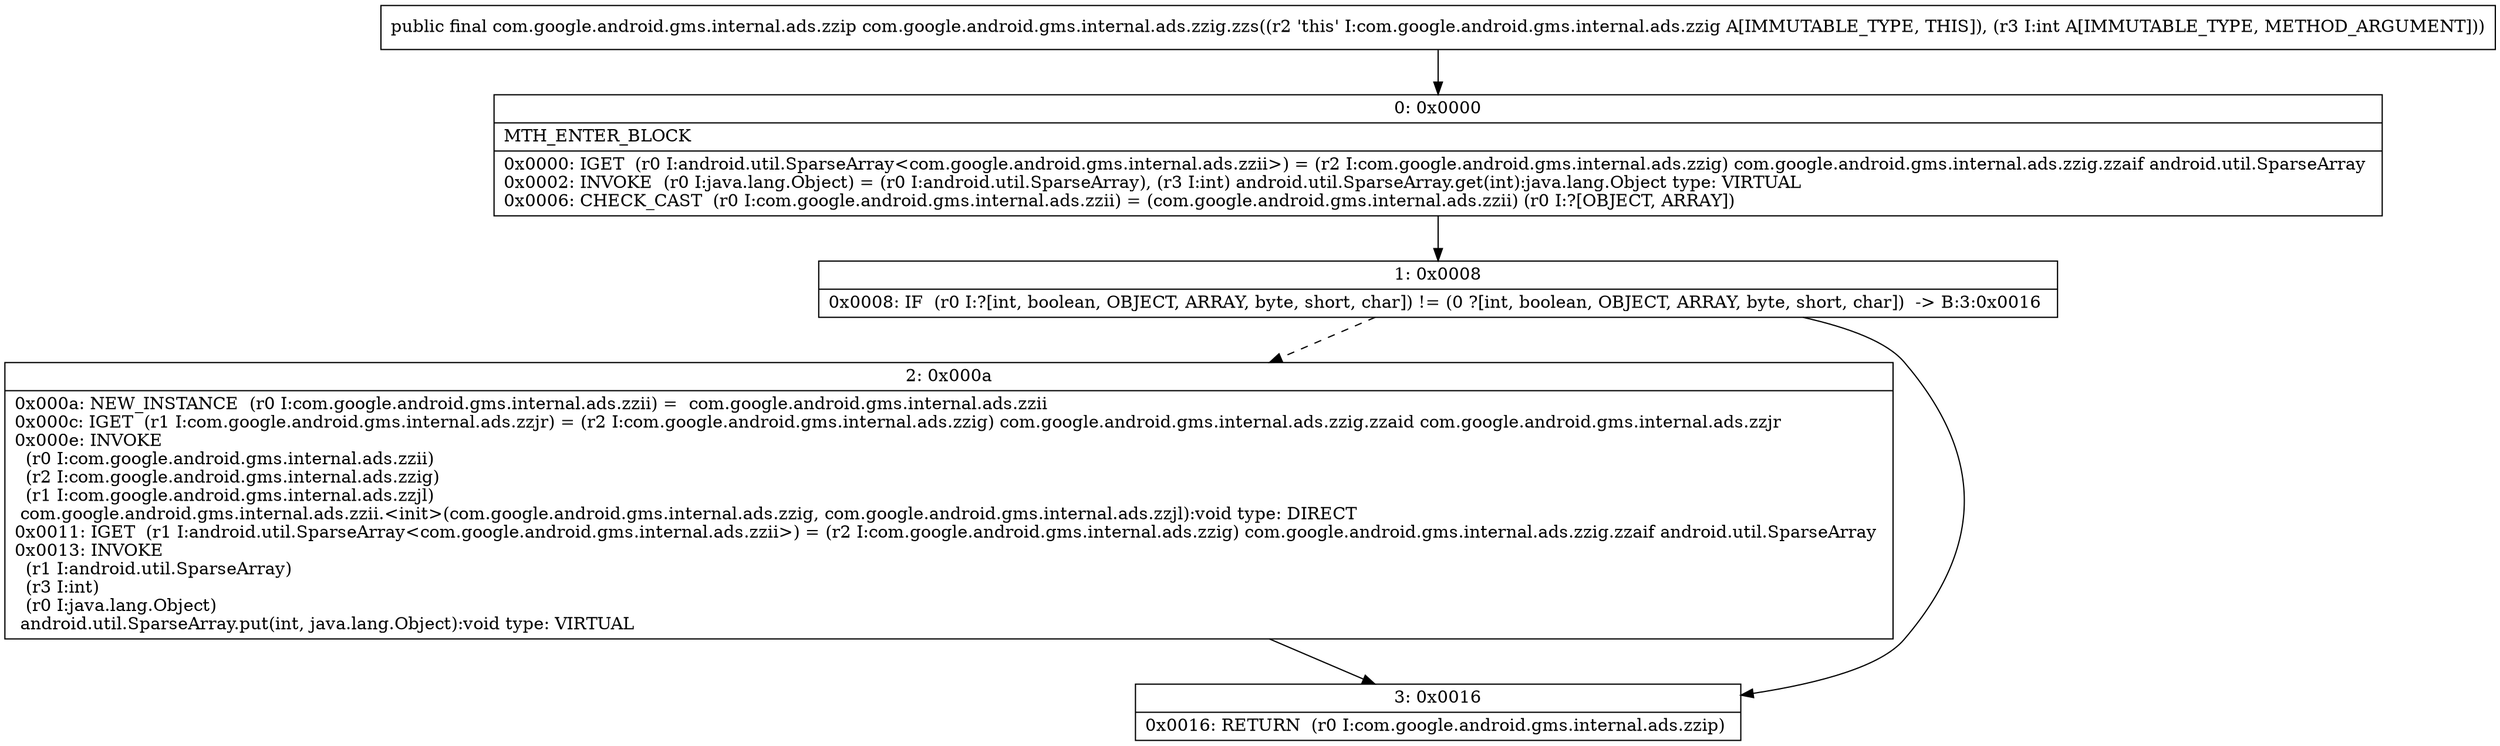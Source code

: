 digraph "CFG forcom.google.android.gms.internal.ads.zzig.zzs(I)Lcom\/google\/android\/gms\/internal\/ads\/zzip;" {
Node_0 [shape=record,label="{0\:\ 0x0000|MTH_ENTER_BLOCK\l|0x0000: IGET  (r0 I:android.util.SparseArray\<com.google.android.gms.internal.ads.zzii\>) = (r2 I:com.google.android.gms.internal.ads.zzig) com.google.android.gms.internal.ads.zzig.zzaif android.util.SparseArray \l0x0002: INVOKE  (r0 I:java.lang.Object) = (r0 I:android.util.SparseArray), (r3 I:int) android.util.SparseArray.get(int):java.lang.Object type: VIRTUAL \l0x0006: CHECK_CAST  (r0 I:com.google.android.gms.internal.ads.zzii) = (com.google.android.gms.internal.ads.zzii) (r0 I:?[OBJECT, ARRAY]) \l}"];
Node_1 [shape=record,label="{1\:\ 0x0008|0x0008: IF  (r0 I:?[int, boolean, OBJECT, ARRAY, byte, short, char]) != (0 ?[int, boolean, OBJECT, ARRAY, byte, short, char])  \-\> B:3:0x0016 \l}"];
Node_2 [shape=record,label="{2\:\ 0x000a|0x000a: NEW_INSTANCE  (r0 I:com.google.android.gms.internal.ads.zzii) =  com.google.android.gms.internal.ads.zzii \l0x000c: IGET  (r1 I:com.google.android.gms.internal.ads.zzjr) = (r2 I:com.google.android.gms.internal.ads.zzig) com.google.android.gms.internal.ads.zzig.zzaid com.google.android.gms.internal.ads.zzjr \l0x000e: INVOKE  \l  (r0 I:com.google.android.gms.internal.ads.zzii)\l  (r2 I:com.google.android.gms.internal.ads.zzig)\l  (r1 I:com.google.android.gms.internal.ads.zzjl)\l com.google.android.gms.internal.ads.zzii.\<init\>(com.google.android.gms.internal.ads.zzig, com.google.android.gms.internal.ads.zzjl):void type: DIRECT \l0x0011: IGET  (r1 I:android.util.SparseArray\<com.google.android.gms.internal.ads.zzii\>) = (r2 I:com.google.android.gms.internal.ads.zzig) com.google.android.gms.internal.ads.zzig.zzaif android.util.SparseArray \l0x0013: INVOKE  \l  (r1 I:android.util.SparseArray)\l  (r3 I:int)\l  (r0 I:java.lang.Object)\l android.util.SparseArray.put(int, java.lang.Object):void type: VIRTUAL \l}"];
Node_3 [shape=record,label="{3\:\ 0x0016|0x0016: RETURN  (r0 I:com.google.android.gms.internal.ads.zzip) \l}"];
MethodNode[shape=record,label="{public final com.google.android.gms.internal.ads.zzip com.google.android.gms.internal.ads.zzig.zzs((r2 'this' I:com.google.android.gms.internal.ads.zzig A[IMMUTABLE_TYPE, THIS]), (r3 I:int A[IMMUTABLE_TYPE, METHOD_ARGUMENT])) }"];
MethodNode -> Node_0;
Node_0 -> Node_1;
Node_1 -> Node_2[style=dashed];
Node_1 -> Node_3;
Node_2 -> Node_3;
}

